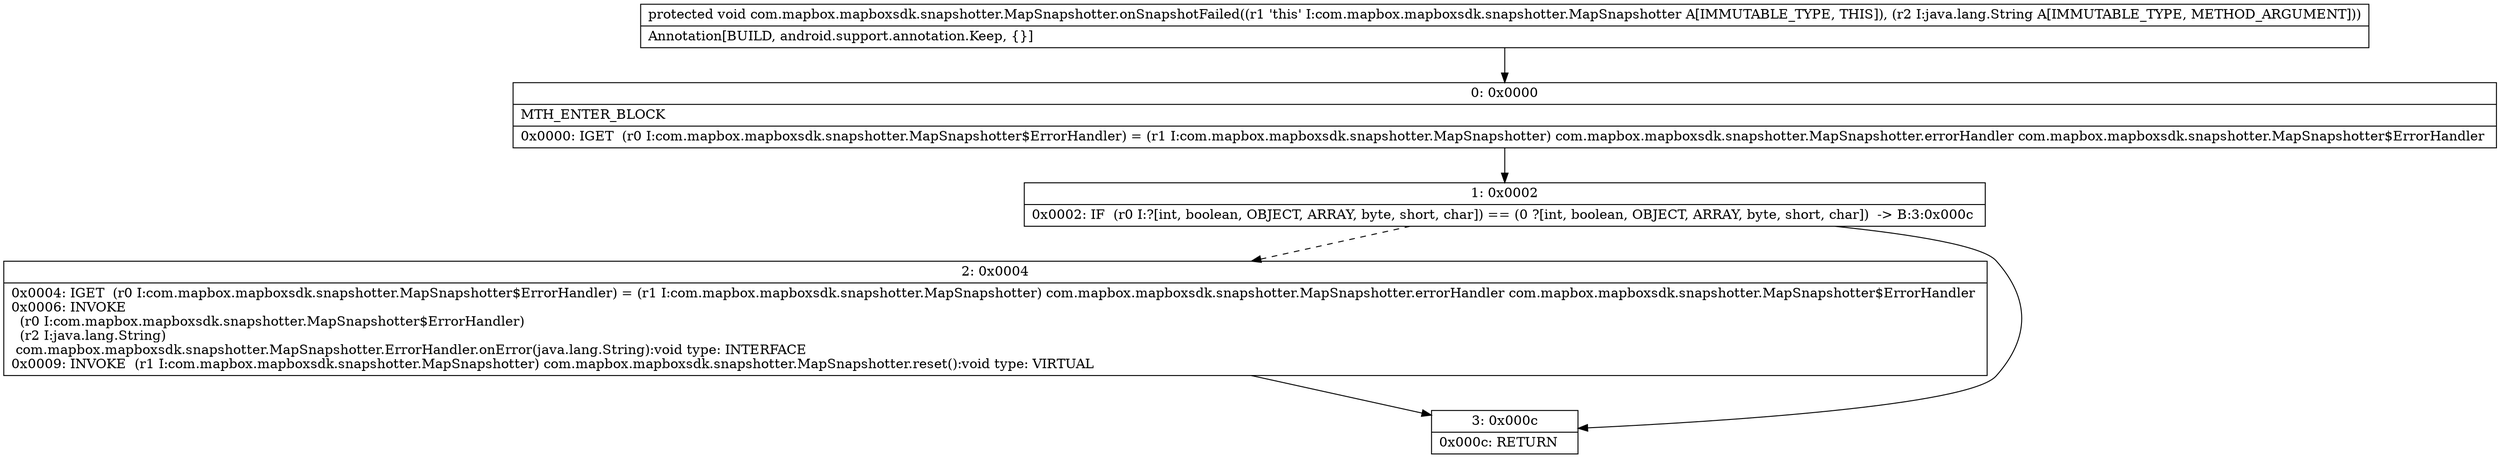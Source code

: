 digraph "CFG forcom.mapbox.mapboxsdk.snapshotter.MapSnapshotter.onSnapshotFailed(Ljava\/lang\/String;)V" {
Node_0 [shape=record,label="{0\:\ 0x0000|MTH_ENTER_BLOCK\l|0x0000: IGET  (r0 I:com.mapbox.mapboxsdk.snapshotter.MapSnapshotter$ErrorHandler) = (r1 I:com.mapbox.mapboxsdk.snapshotter.MapSnapshotter) com.mapbox.mapboxsdk.snapshotter.MapSnapshotter.errorHandler com.mapbox.mapboxsdk.snapshotter.MapSnapshotter$ErrorHandler \l}"];
Node_1 [shape=record,label="{1\:\ 0x0002|0x0002: IF  (r0 I:?[int, boolean, OBJECT, ARRAY, byte, short, char]) == (0 ?[int, boolean, OBJECT, ARRAY, byte, short, char])  \-\> B:3:0x000c \l}"];
Node_2 [shape=record,label="{2\:\ 0x0004|0x0004: IGET  (r0 I:com.mapbox.mapboxsdk.snapshotter.MapSnapshotter$ErrorHandler) = (r1 I:com.mapbox.mapboxsdk.snapshotter.MapSnapshotter) com.mapbox.mapboxsdk.snapshotter.MapSnapshotter.errorHandler com.mapbox.mapboxsdk.snapshotter.MapSnapshotter$ErrorHandler \l0x0006: INVOKE  \l  (r0 I:com.mapbox.mapboxsdk.snapshotter.MapSnapshotter$ErrorHandler)\l  (r2 I:java.lang.String)\l com.mapbox.mapboxsdk.snapshotter.MapSnapshotter.ErrorHandler.onError(java.lang.String):void type: INTERFACE \l0x0009: INVOKE  (r1 I:com.mapbox.mapboxsdk.snapshotter.MapSnapshotter) com.mapbox.mapboxsdk.snapshotter.MapSnapshotter.reset():void type: VIRTUAL \l}"];
Node_3 [shape=record,label="{3\:\ 0x000c|0x000c: RETURN   \l}"];
MethodNode[shape=record,label="{protected void com.mapbox.mapboxsdk.snapshotter.MapSnapshotter.onSnapshotFailed((r1 'this' I:com.mapbox.mapboxsdk.snapshotter.MapSnapshotter A[IMMUTABLE_TYPE, THIS]), (r2 I:java.lang.String A[IMMUTABLE_TYPE, METHOD_ARGUMENT]))  | Annotation[BUILD, android.support.annotation.Keep, \{\}]\l}"];
MethodNode -> Node_0;
Node_0 -> Node_1;
Node_1 -> Node_2[style=dashed];
Node_1 -> Node_3;
Node_2 -> Node_3;
}

